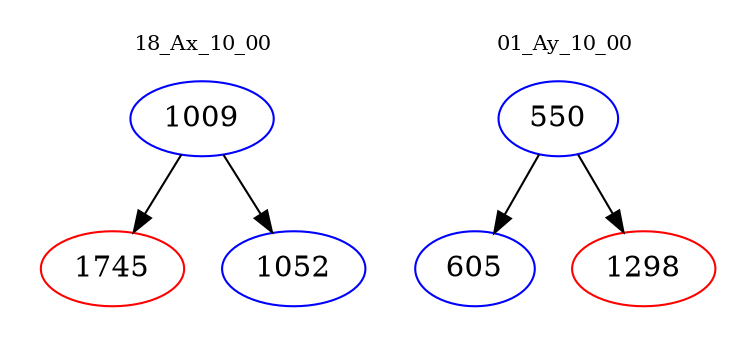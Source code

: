 digraph{
subgraph cluster_0 {
color = white
label = "18_Ax_10_00";
fontsize=10;
T0_1009 [label="1009", color="blue"]
T0_1009 -> T0_1745 [color="black"]
T0_1745 [label="1745", color="red"]
T0_1009 -> T0_1052 [color="black"]
T0_1052 [label="1052", color="blue"]
}
subgraph cluster_1 {
color = white
label = "01_Ay_10_00";
fontsize=10;
T1_550 [label="550", color="blue"]
T1_550 -> T1_605 [color="black"]
T1_605 [label="605", color="blue"]
T1_550 -> T1_1298 [color="black"]
T1_1298 [label="1298", color="red"]
}
}
